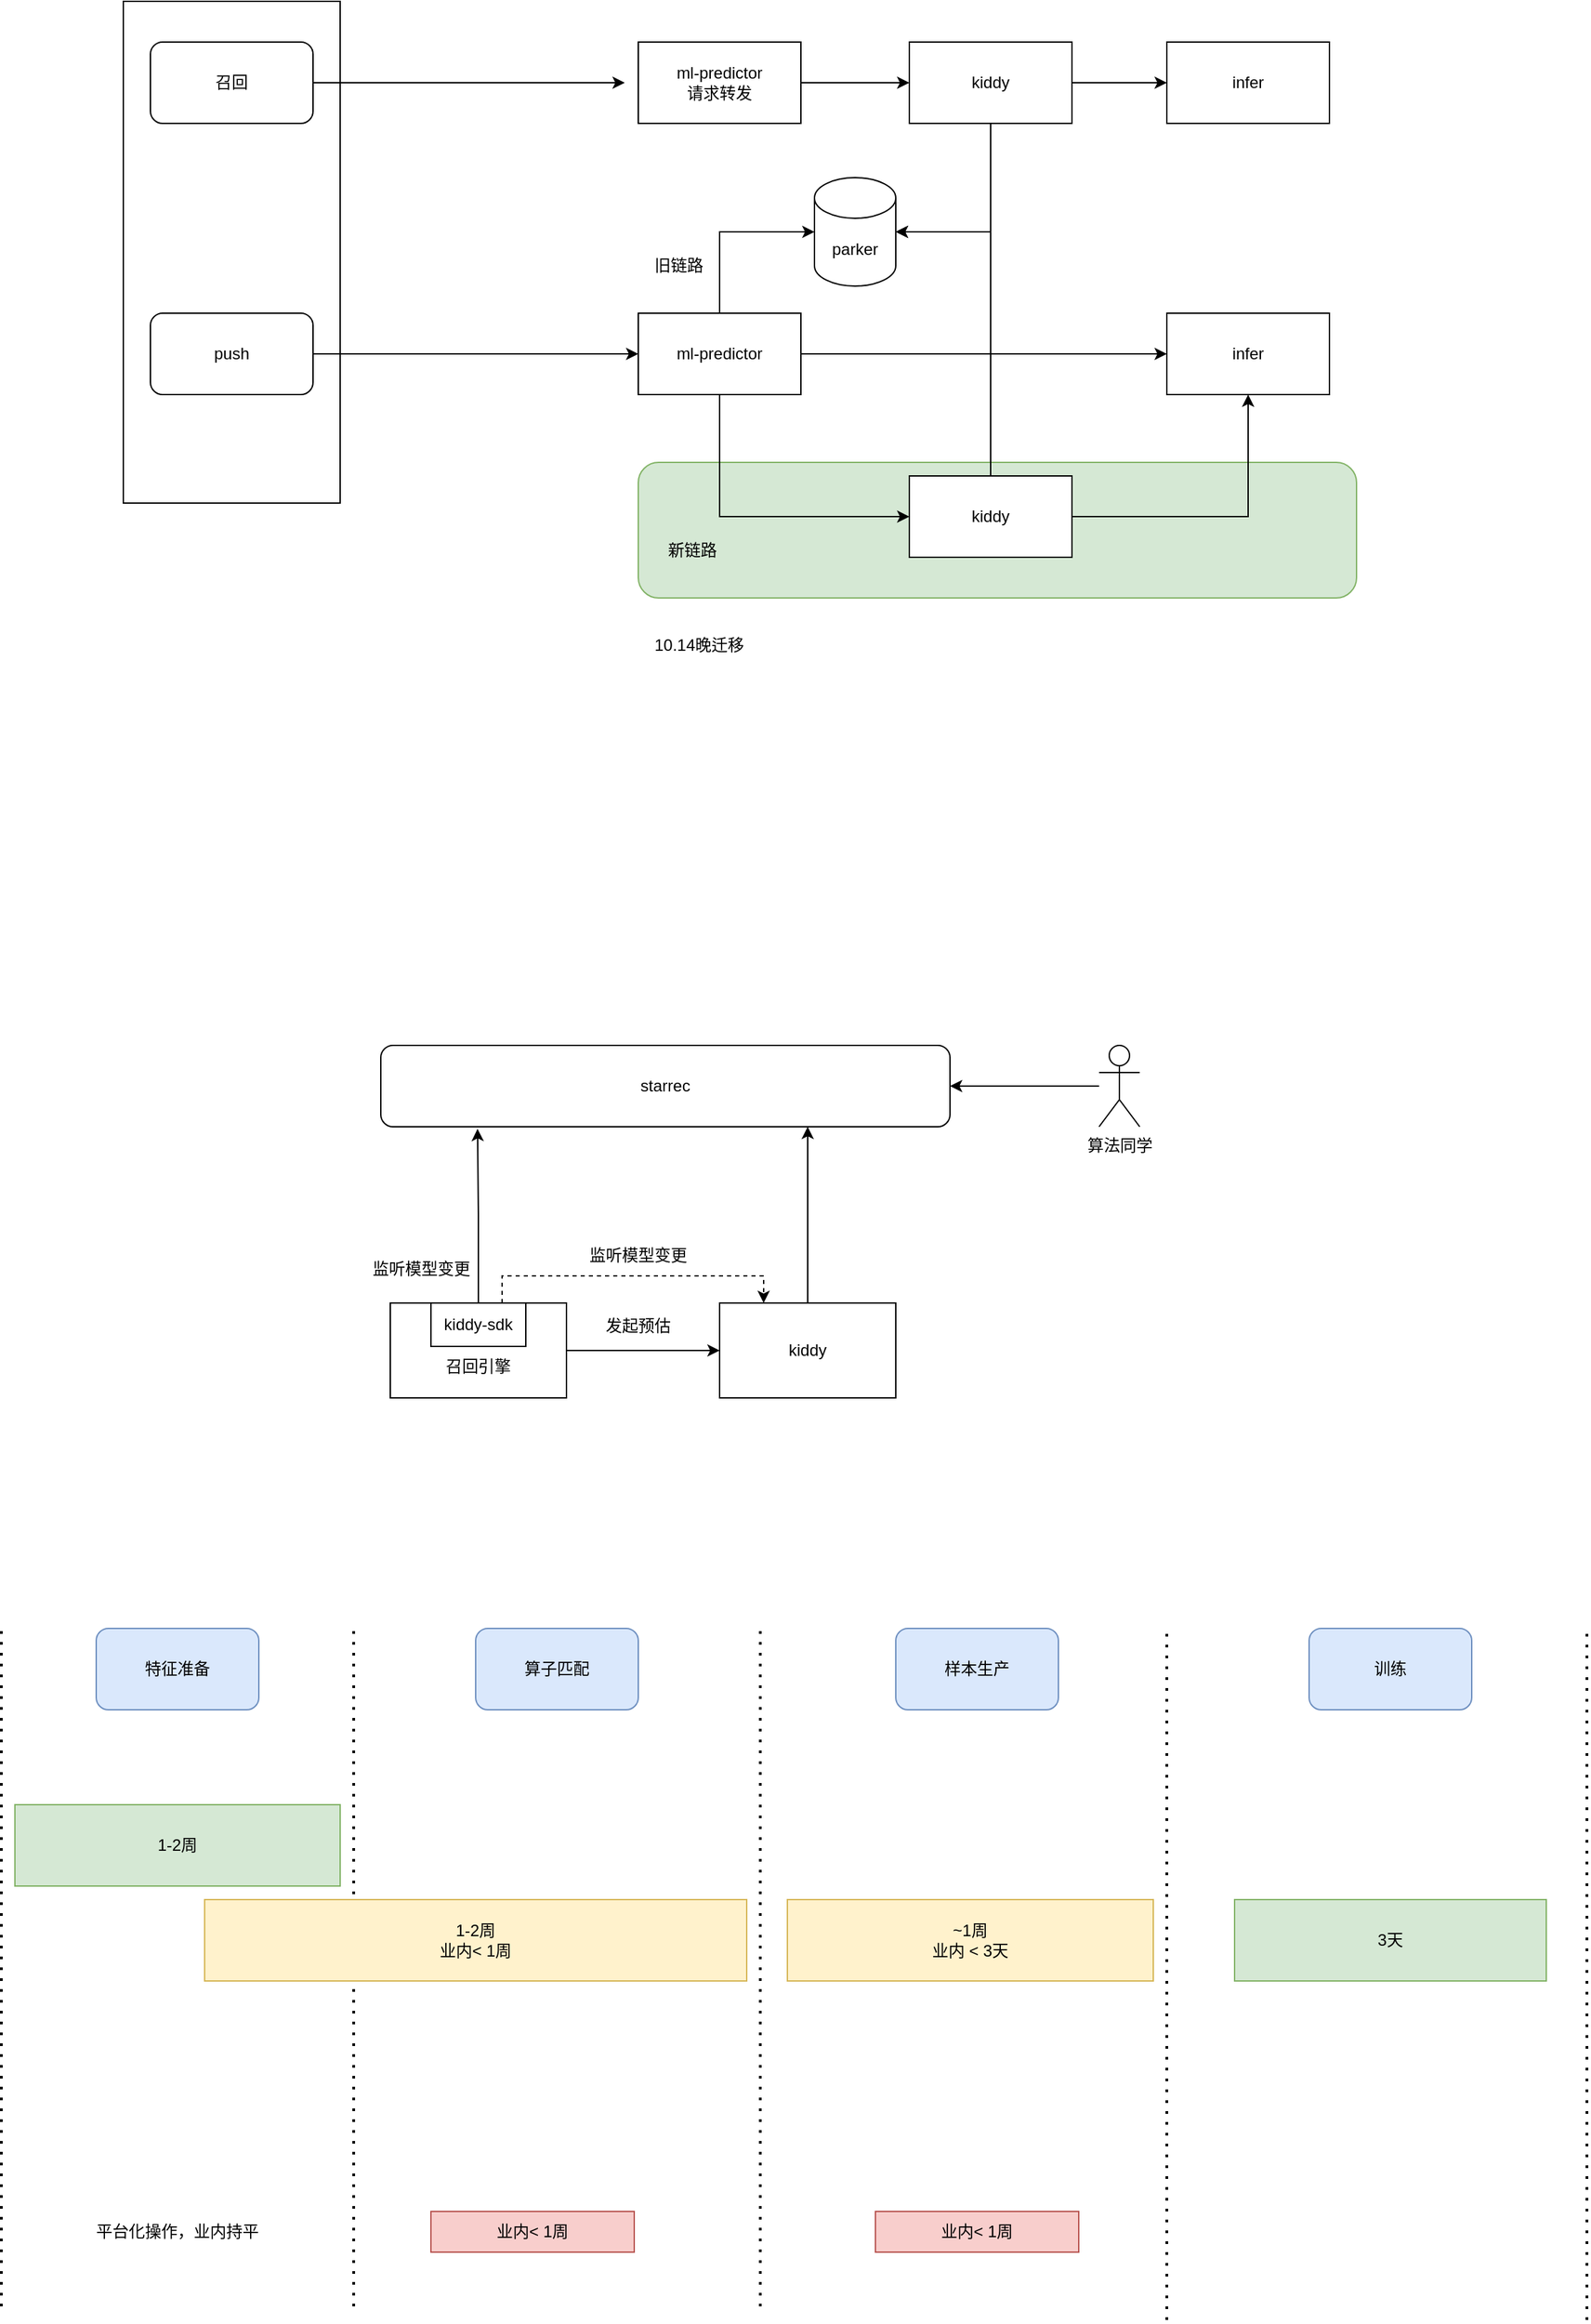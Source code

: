 <mxfile version="26.1.1">
  <diagram name="第 1 页" id="Yz58I20aTdiddunDffZA">
    <mxGraphModel dx="1259" dy="708" grid="1" gridSize="10" guides="1" tooltips="1" connect="1" arrows="1" fold="1" page="1" pageScale="1" pageWidth="1654" pageHeight="2336" math="0" shadow="0">
      <root>
        <mxCell id="0" />
        <mxCell id="1" parent="0" />
        <mxCell id="UjQgA9aJ6Jg_ZI3-yH-7-28" value="" style="rounded=1;whiteSpace=wrap;html=1;fillColor=#d5e8d4;strokeColor=#82b366;" parent="1" vertex="1">
          <mxGeometry x="600" y="540" width="530" height="100" as="geometry" />
        </mxCell>
        <mxCell id="UjQgA9aJ6Jg_ZI3-yH-7-1" value="" style="rounded=0;whiteSpace=wrap;html=1;" parent="1" vertex="1">
          <mxGeometry x="220" y="200" width="160" height="370" as="geometry" />
        </mxCell>
        <mxCell id="UjQgA9aJ6Jg_ZI3-yH-7-3" style="edgeStyle=orthogonalEdgeStyle;rounded=0;orthogonalLoop=1;jettySize=auto;html=1;exitX=1;exitY=0.5;exitDx=0;exitDy=0;" parent="1" source="UjQgA9aJ6Jg_ZI3-yH-7-2" edge="1">
          <mxGeometry relative="1" as="geometry">
            <mxPoint x="590" y="260" as="targetPoint" />
          </mxGeometry>
        </mxCell>
        <mxCell id="UjQgA9aJ6Jg_ZI3-yH-7-2" value="召回" style="rounded=1;whiteSpace=wrap;html=1;" parent="1" vertex="1">
          <mxGeometry x="240" y="230" width="120" height="60" as="geometry" />
        </mxCell>
        <mxCell id="UjQgA9aJ6Jg_ZI3-yH-7-6" value="" style="edgeStyle=orthogonalEdgeStyle;rounded=0;orthogonalLoop=1;jettySize=auto;html=1;" parent="1" source="UjQgA9aJ6Jg_ZI3-yH-7-4" target="UjQgA9aJ6Jg_ZI3-yH-7-5" edge="1">
          <mxGeometry relative="1" as="geometry" />
        </mxCell>
        <mxCell id="UjQgA9aJ6Jg_ZI3-yH-7-4" value="ml-predictor&lt;div&gt;请求转发&lt;/div&gt;" style="rounded=0;whiteSpace=wrap;html=1;" parent="1" vertex="1">
          <mxGeometry x="600" y="230" width="120" height="60" as="geometry" />
        </mxCell>
        <mxCell id="UjQgA9aJ6Jg_ZI3-yH-7-13" style="edgeStyle=orthogonalEdgeStyle;rounded=0;orthogonalLoop=1;jettySize=auto;html=1;exitX=1;exitY=0.5;exitDx=0;exitDy=0;entryX=0;entryY=0.5;entryDx=0;entryDy=0;" parent="1" source="UjQgA9aJ6Jg_ZI3-yH-7-5" target="UjQgA9aJ6Jg_ZI3-yH-7-12" edge="1">
          <mxGeometry relative="1" as="geometry" />
        </mxCell>
        <mxCell id="UjQgA9aJ6Jg_ZI3-yH-7-5" value="kiddy" style="whiteSpace=wrap;html=1;rounded=0;" parent="1" vertex="1">
          <mxGeometry x="800" y="230" width="120" height="60" as="geometry" />
        </mxCell>
        <mxCell id="UjQgA9aJ6Jg_ZI3-yH-7-8" style="edgeStyle=orthogonalEdgeStyle;rounded=0;orthogonalLoop=1;jettySize=auto;html=1;exitX=1;exitY=0.5;exitDx=0;exitDy=0;entryX=0;entryY=0.5;entryDx=0;entryDy=0;" parent="1" source="UjQgA9aJ6Jg_ZI3-yH-7-7" target="UjQgA9aJ6Jg_ZI3-yH-7-9" edge="1">
          <mxGeometry relative="1" as="geometry">
            <mxPoint x="610" y="460" as="targetPoint" />
          </mxGeometry>
        </mxCell>
        <mxCell id="UjQgA9aJ6Jg_ZI3-yH-7-7" value="push" style="rounded=1;whiteSpace=wrap;html=1;" parent="1" vertex="1">
          <mxGeometry x="240" y="430" width="120" height="60" as="geometry" />
        </mxCell>
        <mxCell id="UjQgA9aJ6Jg_ZI3-yH-7-11" value="" style="edgeStyle=orthogonalEdgeStyle;rounded=0;orthogonalLoop=1;jettySize=auto;html=1;" parent="1" source="UjQgA9aJ6Jg_ZI3-yH-7-9" target="UjQgA9aJ6Jg_ZI3-yH-7-10" edge="1">
          <mxGeometry relative="1" as="geometry" />
        </mxCell>
        <mxCell id="UjQgA9aJ6Jg_ZI3-yH-7-25" style="edgeStyle=orthogonalEdgeStyle;rounded=0;orthogonalLoop=1;jettySize=auto;html=1;exitX=0.5;exitY=1;exitDx=0;exitDy=0;entryX=0;entryY=0.5;entryDx=0;entryDy=0;" parent="1" source="UjQgA9aJ6Jg_ZI3-yH-7-9" target="UjQgA9aJ6Jg_ZI3-yH-7-19" edge="1">
          <mxGeometry relative="1" as="geometry" />
        </mxCell>
        <mxCell id="UjQgA9aJ6Jg_ZI3-yH-7-9" value="ml-predictor" style="rounded=0;whiteSpace=wrap;html=1;" parent="1" vertex="1">
          <mxGeometry x="600" y="430" width="120" height="60" as="geometry" />
        </mxCell>
        <mxCell id="UjQgA9aJ6Jg_ZI3-yH-7-10" value="infer" style="rounded=0;whiteSpace=wrap;html=1;" parent="1" vertex="1">
          <mxGeometry x="990" y="430" width="120" height="60" as="geometry" />
        </mxCell>
        <mxCell id="UjQgA9aJ6Jg_ZI3-yH-7-12" value="infer" style="whiteSpace=wrap;html=1;rounded=0;" parent="1" vertex="1">
          <mxGeometry x="990" y="230" width="120" height="60" as="geometry" />
        </mxCell>
        <mxCell id="UjQgA9aJ6Jg_ZI3-yH-7-14" value="parker" style="shape=cylinder3;whiteSpace=wrap;html=1;boundedLbl=1;backgroundOutline=1;size=15;" parent="1" vertex="1">
          <mxGeometry x="730" y="330" width="60" height="80" as="geometry" />
        </mxCell>
        <mxCell id="UjQgA9aJ6Jg_ZI3-yH-7-15" style="edgeStyle=orthogonalEdgeStyle;rounded=0;orthogonalLoop=1;jettySize=auto;html=1;exitX=0.5;exitY=0;exitDx=0;exitDy=0;entryX=0;entryY=0.5;entryDx=0;entryDy=0;entryPerimeter=0;" parent="1" source="UjQgA9aJ6Jg_ZI3-yH-7-9" target="UjQgA9aJ6Jg_ZI3-yH-7-14" edge="1">
          <mxGeometry relative="1" as="geometry" />
        </mxCell>
        <mxCell id="UjQgA9aJ6Jg_ZI3-yH-7-16" style="edgeStyle=orthogonalEdgeStyle;rounded=0;orthogonalLoop=1;jettySize=auto;html=1;exitX=0.5;exitY=1;exitDx=0;exitDy=0;entryX=1;entryY=0.5;entryDx=0;entryDy=0;entryPerimeter=0;" parent="1" source="UjQgA9aJ6Jg_ZI3-yH-7-5" target="UjQgA9aJ6Jg_ZI3-yH-7-14" edge="1">
          <mxGeometry relative="1" as="geometry" />
        </mxCell>
        <mxCell id="UjQgA9aJ6Jg_ZI3-yH-7-26" style="edgeStyle=orthogonalEdgeStyle;rounded=0;orthogonalLoop=1;jettySize=auto;html=1;exitX=1;exitY=0.5;exitDx=0;exitDy=0;entryX=0.5;entryY=1;entryDx=0;entryDy=0;" parent="1" source="UjQgA9aJ6Jg_ZI3-yH-7-19" target="UjQgA9aJ6Jg_ZI3-yH-7-10" edge="1">
          <mxGeometry relative="1" as="geometry" />
        </mxCell>
        <mxCell id="UjQgA9aJ6Jg_ZI3-yH-7-19" value="kiddy" style="rounded=0;whiteSpace=wrap;html=1;" parent="1" vertex="1">
          <mxGeometry x="800" y="550" width="120" height="60" as="geometry" />
        </mxCell>
        <mxCell id="UjQgA9aJ6Jg_ZI3-yH-7-21" style="edgeStyle=orthogonalEdgeStyle;rounded=0;orthogonalLoop=1;jettySize=auto;html=1;exitX=0.5;exitY=0;exitDx=0;exitDy=0;entryX=1;entryY=0.5;entryDx=0;entryDy=0;entryPerimeter=0;" parent="1" source="UjQgA9aJ6Jg_ZI3-yH-7-19" target="UjQgA9aJ6Jg_ZI3-yH-7-14" edge="1">
          <mxGeometry relative="1" as="geometry" />
        </mxCell>
        <mxCell id="UjQgA9aJ6Jg_ZI3-yH-7-24" value="旧链路" style="text;html=1;align=center;verticalAlign=middle;whiteSpace=wrap;rounded=0;" parent="1" vertex="1">
          <mxGeometry x="600" y="380" width="60" height="30" as="geometry" />
        </mxCell>
        <mxCell id="UjQgA9aJ6Jg_ZI3-yH-7-27" value="新链路" style="text;html=1;align=center;verticalAlign=middle;whiteSpace=wrap;rounded=0;" parent="1" vertex="1">
          <mxGeometry x="610" y="590" width="60" height="30" as="geometry" />
        </mxCell>
        <mxCell id="UjQgA9aJ6Jg_ZI3-yH-7-29" value="10.14晚迁移" style="text;html=1;align=center;verticalAlign=middle;whiteSpace=wrap;rounded=0;" parent="1" vertex="1">
          <mxGeometry x="600" y="660" width="90" height="30" as="geometry" />
        </mxCell>
        <mxCell id="j4ldzaKZRSWigt9uMz9Z-4" value="" style="edgeStyle=orthogonalEdgeStyle;rounded=0;orthogonalLoop=1;jettySize=auto;html=1;" parent="1" source="j4ldzaKZRSWigt9uMz9Z-2" edge="1">
          <mxGeometry relative="1" as="geometry">
            <mxPoint x="830" y="1000" as="targetPoint" />
          </mxGeometry>
        </mxCell>
        <mxCell id="j4ldzaKZRSWigt9uMz9Z-2" value="算法同学" style="shape=umlActor;verticalLabelPosition=bottom;verticalAlign=top;html=1;outlineConnect=0;" parent="1" vertex="1">
          <mxGeometry x="940" y="970" width="30" height="60" as="geometry" />
        </mxCell>
        <mxCell id="j4ldzaKZRSWigt9uMz9Z-10" value="starrec" style="rounded=1;whiteSpace=wrap;html=1;" parent="1" vertex="1">
          <mxGeometry x="410" y="970" width="420" height="60" as="geometry" />
        </mxCell>
        <mxCell id="j4ldzaKZRSWigt9uMz9Z-18" style="edgeStyle=orthogonalEdgeStyle;rounded=0;orthogonalLoop=1;jettySize=auto;html=1;exitX=1;exitY=0.5;exitDx=0;exitDy=0;entryX=0;entryY=0.5;entryDx=0;entryDy=0;" parent="1" source="j4ldzaKZRSWigt9uMz9Z-11" target="j4ldzaKZRSWigt9uMz9Z-16" edge="1">
          <mxGeometry relative="1" as="geometry" />
        </mxCell>
        <mxCell id="j4ldzaKZRSWigt9uMz9Z-11" value="" style="rounded=0;whiteSpace=wrap;html=1;" parent="1" vertex="1">
          <mxGeometry x="417" y="1160" width="130" height="70" as="geometry" />
        </mxCell>
        <mxCell id="j4ldzaKZRSWigt9uMz9Z-23" style="edgeStyle=orthogonalEdgeStyle;rounded=0;orthogonalLoop=1;jettySize=auto;html=1;exitX=0.75;exitY=0;exitDx=0;exitDy=0;entryX=0.25;entryY=0;entryDx=0;entryDy=0;dashed=1;" parent="1" source="j4ldzaKZRSWigt9uMz9Z-12" target="j4ldzaKZRSWigt9uMz9Z-16" edge="1">
          <mxGeometry relative="1" as="geometry" />
        </mxCell>
        <mxCell id="j4ldzaKZRSWigt9uMz9Z-12" value="kiddy-sdk" style="rounded=0;whiteSpace=wrap;html=1;" parent="1" vertex="1">
          <mxGeometry x="447" y="1160" width="70" height="32" as="geometry" />
        </mxCell>
        <mxCell id="j4ldzaKZRSWigt9uMz9Z-14" value="监听模型变更" style="text;html=1;align=center;verticalAlign=middle;whiteSpace=wrap;rounded=0;" parent="1" vertex="1">
          <mxGeometry x="400" y="1120" width="80" height="30" as="geometry" />
        </mxCell>
        <mxCell id="j4ldzaKZRSWigt9uMz9Z-17" style="edgeStyle=orthogonalEdgeStyle;rounded=0;orthogonalLoop=1;jettySize=auto;html=1;exitX=0.5;exitY=0;exitDx=0;exitDy=0;entryX=0.75;entryY=1;entryDx=0;entryDy=0;" parent="1" source="j4ldzaKZRSWigt9uMz9Z-16" target="j4ldzaKZRSWigt9uMz9Z-10" edge="1">
          <mxGeometry relative="1" as="geometry" />
        </mxCell>
        <mxCell id="j4ldzaKZRSWigt9uMz9Z-16" value="kiddy" style="rounded=0;whiteSpace=wrap;html=1;" parent="1" vertex="1">
          <mxGeometry x="660" y="1160" width="130" height="70" as="geometry" />
        </mxCell>
        <mxCell id="j4ldzaKZRSWigt9uMz9Z-19" value="发起预估" style="text;html=1;align=center;verticalAlign=middle;whiteSpace=wrap;rounded=0;" parent="1" vertex="1">
          <mxGeometry x="570" y="1162" width="60" height="30" as="geometry" />
        </mxCell>
        <mxCell id="j4ldzaKZRSWigt9uMz9Z-20" style="edgeStyle=orthogonalEdgeStyle;rounded=0;orthogonalLoop=1;jettySize=auto;html=1;exitX=0.5;exitY=0;exitDx=0;exitDy=0;entryX=0.17;entryY=1.026;entryDx=0;entryDy=0;entryPerimeter=0;" parent="1" source="j4ldzaKZRSWigt9uMz9Z-12" target="j4ldzaKZRSWigt9uMz9Z-10" edge="1">
          <mxGeometry relative="1" as="geometry" />
        </mxCell>
        <mxCell id="j4ldzaKZRSWigt9uMz9Z-24" value="监听模型变更" style="text;html=1;align=center;verticalAlign=middle;whiteSpace=wrap;rounded=0;" parent="1" vertex="1">
          <mxGeometry x="560" y="1110" width="80" height="30" as="geometry" />
        </mxCell>
        <mxCell id="j4ldzaKZRSWigt9uMz9Z-25" value="召回引擎" style="text;html=1;align=center;verticalAlign=middle;whiteSpace=wrap;rounded=0;" parent="1" vertex="1">
          <mxGeometry x="452" y="1192" width="60" height="30" as="geometry" />
        </mxCell>
        <mxCell id="qUIkWiV1mme8cJ7062kA-1" value="1-2周" style="rounded=0;whiteSpace=wrap;html=1;fillColor=#d5e8d4;strokeColor=#82b366;" parent="1" vertex="1">
          <mxGeometry x="140" y="1530" width="240" height="60" as="geometry" />
        </mxCell>
        <mxCell id="qUIkWiV1mme8cJ7062kA-2" value="" style="endArrow=none;dashed=1;html=1;dashPattern=1 3;strokeWidth=2;rounded=0;" parent="1" edge="1">
          <mxGeometry width="50" height="50" relative="1" as="geometry">
            <mxPoint x="390" y="1900" as="sourcePoint" />
            <mxPoint x="390" y="1400" as="targetPoint" />
          </mxGeometry>
        </mxCell>
        <mxCell id="qUIkWiV1mme8cJ7062kA-3" value="特征准备" style="rounded=1;whiteSpace=wrap;html=1;fillColor=#dae8fc;strokeColor=#6c8ebf;" parent="1" vertex="1">
          <mxGeometry x="200" y="1400" width="120" height="60" as="geometry" />
        </mxCell>
        <mxCell id="qUIkWiV1mme8cJ7062kA-4" value="" style="endArrow=none;dashed=1;html=1;dashPattern=1 3;strokeWidth=2;rounded=0;" parent="1" edge="1">
          <mxGeometry width="50" height="50" relative="1" as="geometry">
            <mxPoint x="130" y="1900" as="sourcePoint" />
            <mxPoint x="130" y="1400" as="targetPoint" />
          </mxGeometry>
        </mxCell>
        <mxCell id="qUIkWiV1mme8cJ7062kA-5" value="算子匹配" style="rounded=1;whiteSpace=wrap;html=1;fillColor=#dae8fc;strokeColor=#6c8ebf;" parent="1" vertex="1">
          <mxGeometry x="480" y="1400" width="120" height="60" as="geometry" />
        </mxCell>
        <mxCell id="qUIkWiV1mme8cJ7062kA-7" value="" style="endArrow=none;dashed=1;html=1;dashPattern=1 3;strokeWidth=2;rounded=0;" parent="1" edge="1">
          <mxGeometry width="50" height="50" relative="1" as="geometry">
            <mxPoint x="690" y="1900" as="sourcePoint" />
            <mxPoint x="690" y="1400" as="targetPoint" />
          </mxGeometry>
        </mxCell>
        <mxCell id="qUIkWiV1mme8cJ7062kA-9" value="平台化操作，业内持平" style="text;html=1;align=center;verticalAlign=middle;whiteSpace=wrap;rounded=0;" parent="1" vertex="1">
          <mxGeometry x="185" y="1830" width="150" height="30" as="geometry" />
        </mxCell>
        <mxCell id="qUIkWiV1mme8cJ7062kA-11" value="1-2周&lt;div&gt;业内&amp;lt; 1周&lt;/div&gt;" style="rounded=0;whiteSpace=wrap;html=1;fillColor=#fff2cc;strokeColor=#d6b656;" parent="1" vertex="1">
          <mxGeometry x="280" y="1600" width="400" height="60" as="geometry" />
        </mxCell>
        <mxCell id="qUIkWiV1mme8cJ7062kA-12" value="业内&amp;lt; 1周" style="text;html=1;align=center;verticalAlign=middle;whiteSpace=wrap;rounded=0;fillColor=#f8cecc;strokeColor=#b85450;" parent="1" vertex="1">
          <mxGeometry x="447" y="1830" width="150" height="30" as="geometry" />
        </mxCell>
        <mxCell id="qUIkWiV1mme8cJ7062kA-13" value="样本生产" style="rounded=1;whiteSpace=wrap;html=1;fillColor=#dae8fc;strokeColor=#6c8ebf;" parent="1" vertex="1">
          <mxGeometry x="790" y="1400" width="120" height="60" as="geometry" />
        </mxCell>
        <mxCell id="qUIkWiV1mme8cJ7062kA-14" value="" style="endArrow=none;dashed=1;html=1;dashPattern=1 3;strokeWidth=2;rounded=0;" parent="1" edge="1">
          <mxGeometry width="50" height="50" relative="1" as="geometry">
            <mxPoint x="990" y="1910" as="sourcePoint" />
            <mxPoint x="990" y="1400" as="targetPoint" />
          </mxGeometry>
        </mxCell>
        <mxCell id="qUIkWiV1mme8cJ7062kA-15" value="~1周&lt;div&gt;业内 &amp;lt; 3天&lt;/div&gt;" style="rounded=0;whiteSpace=wrap;html=1;fillColor=#fff2cc;strokeColor=#d6b656;" parent="1" vertex="1">
          <mxGeometry x="710" y="1600" width="270" height="60" as="geometry" />
        </mxCell>
        <mxCell id="qUIkWiV1mme8cJ7062kA-17" value="训练" style="rounded=1;whiteSpace=wrap;html=1;fillColor=#dae8fc;strokeColor=#6c8ebf;" parent="1" vertex="1">
          <mxGeometry x="1095" y="1400" width="120" height="60" as="geometry" />
        </mxCell>
        <mxCell id="qUIkWiV1mme8cJ7062kA-18" value="3天" style="rounded=0;whiteSpace=wrap;html=1;fillColor=#d5e8d4;strokeColor=#82b366;" parent="1" vertex="1">
          <mxGeometry x="1040" y="1600" width="230" height="60" as="geometry" />
        </mxCell>
        <mxCell id="qUIkWiV1mme8cJ7062kA-19" value="" style="endArrow=none;dashed=1;html=1;dashPattern=1 3;strokeWidth=2;rounded=0;" parent="1" edge="1">
          <mxGeometry width="50" height="50" relative="1" as="geometry">
            <mxPoint x="1300" y="1910" as="sourcePoint" />
            <mxPoint x="1300" y="1400" as="targetPoint" />
          </mxGeometry>
        </mxCell>
        <mxCell id="7A0U6jxQo_JGmMnE3A_v-1" value="业内&amp;lt; 1周" style="text;html=1;align=center;verticalAlign=middle;whiteSpace=wrap;rounded=0;fillColor=#f8cecc;strokeColor=#b85450;" vertex="1" parent="1">
          <mxGeometry x="775" y="1830" width="150" height="30" as="geometry" />
        </mxCell>
      </root>
    </mxGraphModel>
  </diagram>
</mxfile>
